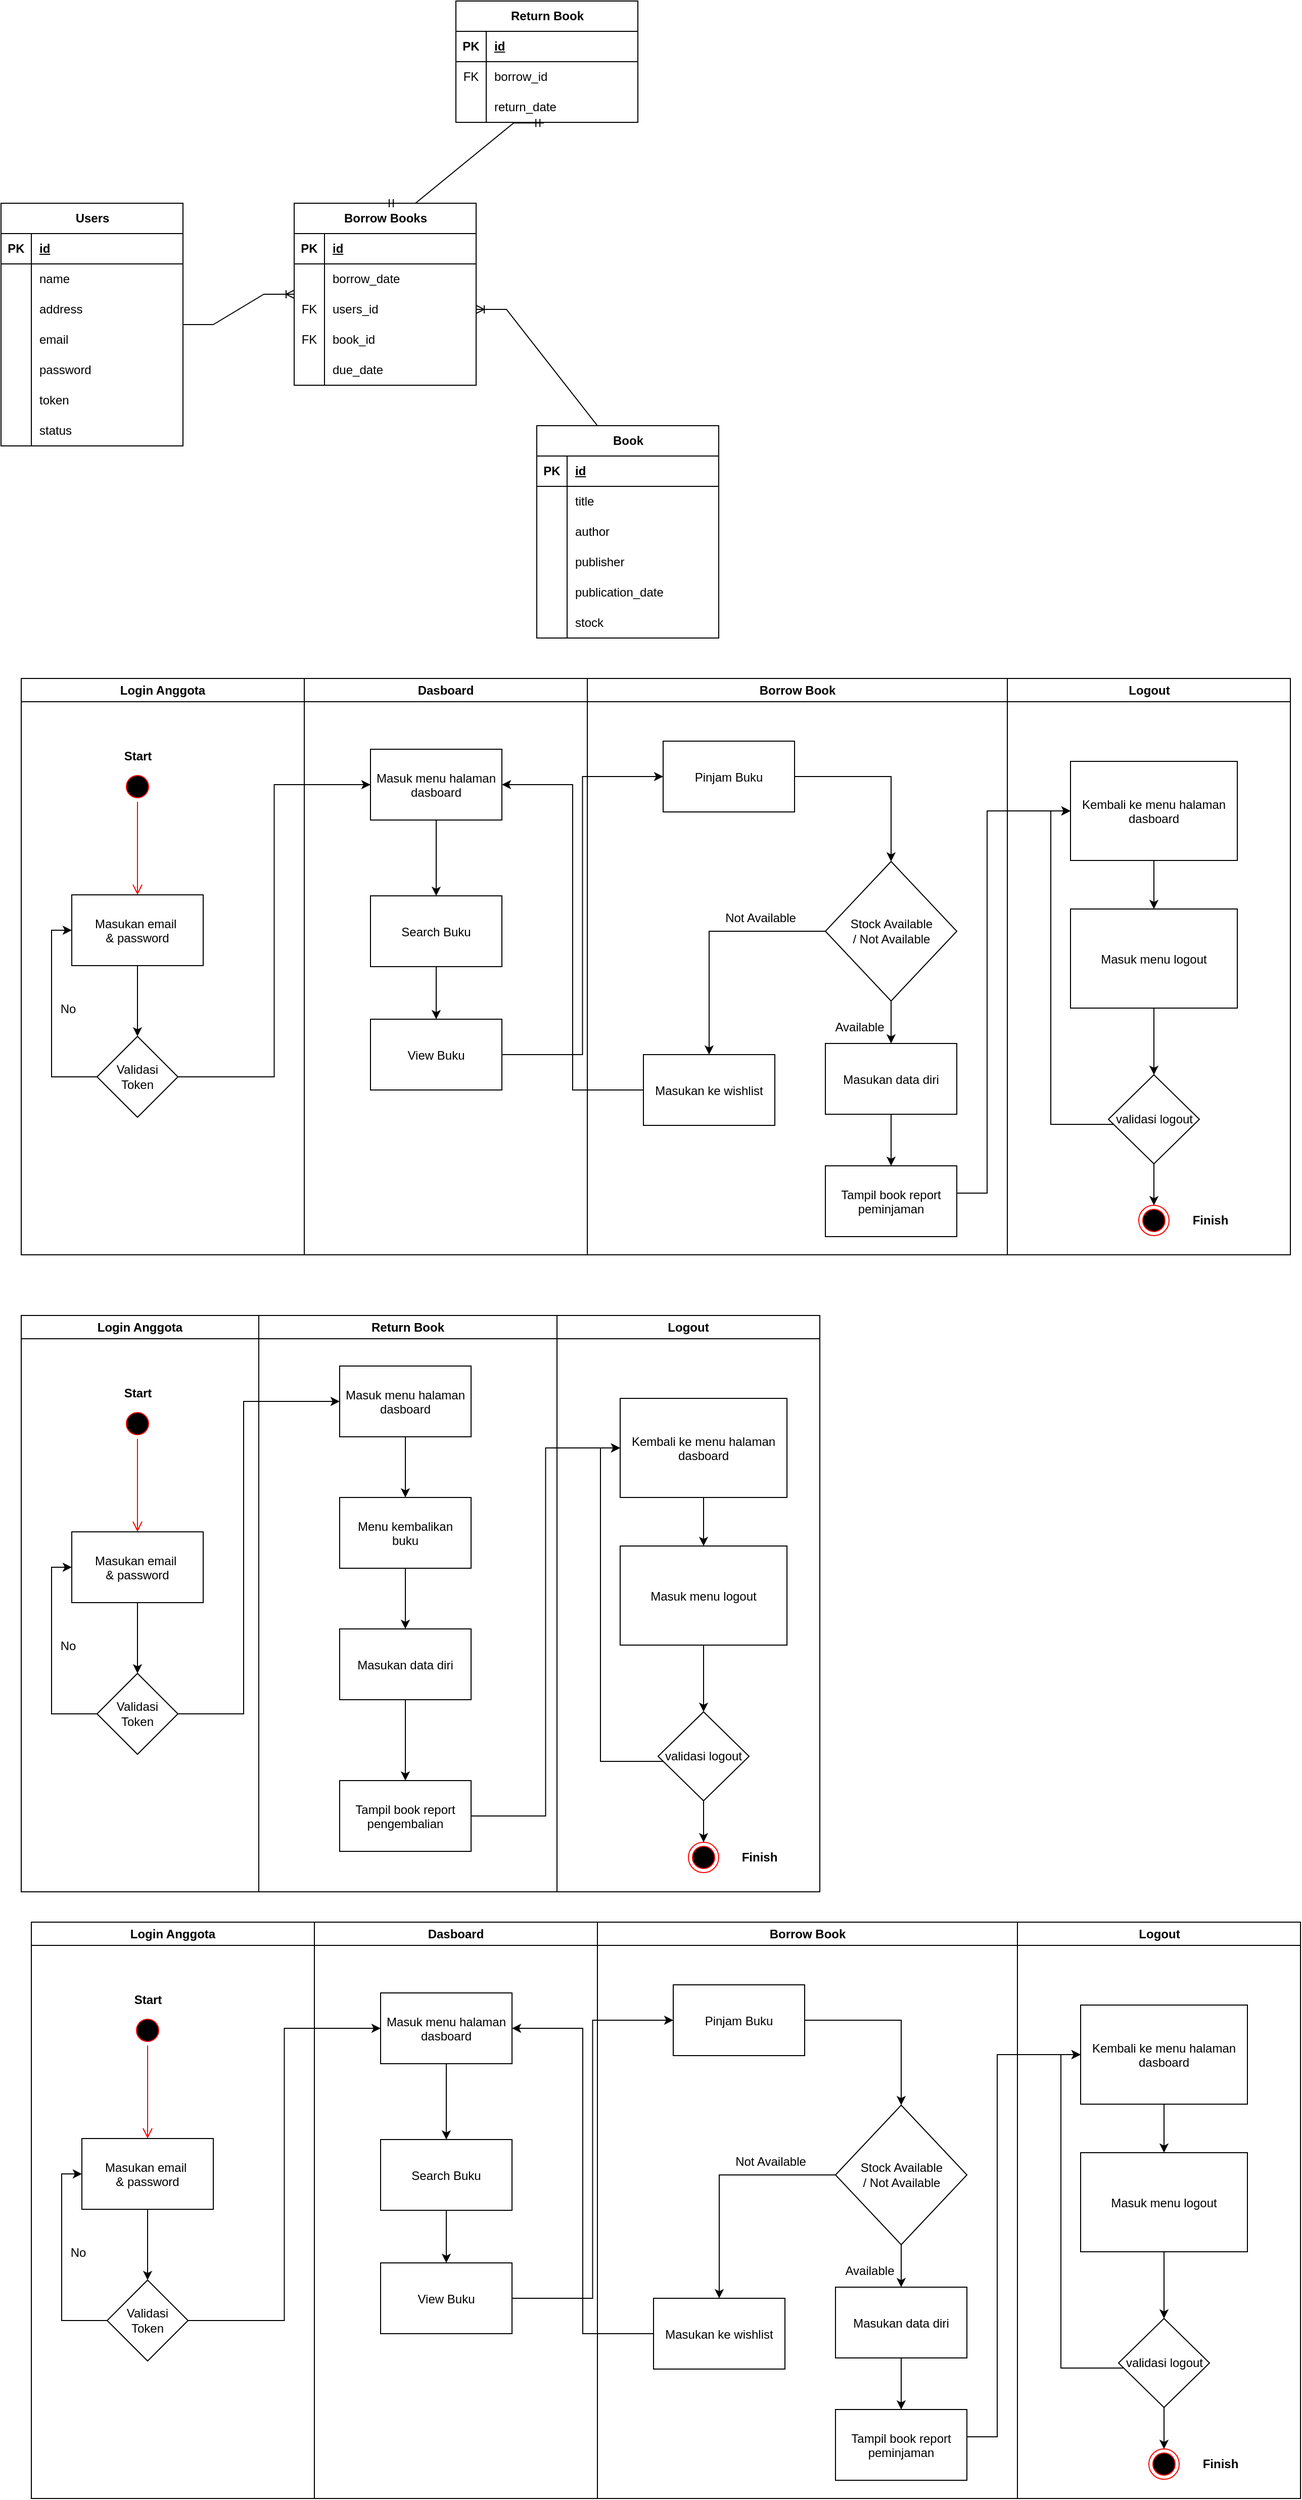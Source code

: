 <mxfile version="22.1.5" type="github">
  <diagram name="Entity" id="13WCGMMGAoBStpWHaFRB">
    <mxGraphModel dx="1615" dy="3232" grid="1" gridSize="10" guides="1" tooltips="1" connect="1" arrows="1" fold="1" page="1" pageScale="1" pageWidth="827" pageHeight="1169" math="0" shadow="0">
      <root>
        <mxCell id="0" />
        <mxCell id="1" parent="0" />
        <mxCell id="f9uIw9wc-rNyhUylqqAu-1" value="Book" style="shape=table;startSize=30;container=1;collapsible=1;childLayout=tableLayout;fixedRows=1;rowLines=0;fontStyle=1;align=center;resizeLast=1;html=1;" parent="1" vertex="1">
          <mxGeometry x="570" y="-780" width="180" height="210" as="geometry" />
        </mxCell>
        <mxCell id="f9uIw9wc-rNyhUylqqAu-2" value="" style="shape=tableRow;horizontal=0;startSize=0;swimlaneHead=0;swimlaneBody=0;fillColor=none;collapsible=0;dropTarget=0;points=[[0,0.5],[1,0.5]];portConstraint=eastwest;top=0;left=0;right=0;bottom=1;" parent="f9uIw9wc-rNyhUylqqAu-1" vertex="1">
          <mxGeometry y="30" width="180" height="30" as="geometry" />
        </mxCell>
        <mxCell id="f9uIw9wc-rNyhUylqqAu-3" value="PK" style="shape=partialRectangle;connectable=0;fillColor=none;top=0;left=0;bottom=0;right=0;fontStyle=1;overflow=hidden;whiteSpace=wrap;html=1;" parent="f9uIw9wc-rNyhUylqqAu-2" vertex="1">
          <mxGeometry width="30" height="30" as="geometry">
            <mxRectangle width="30" height="30" as="alternateBounds" />
          </mxGeometry>
        </mxCell>
        <mxCell id="f9uIw9wc-rNyhUylqqAu-4" value="id" style="shape=partialRectangle;connectable=0;fillColor=none;top=0;left=0;bottom=0;right=0;align=left;spacingLeft=6;fontStyle=5;overflow=hidden;whiteSpace=wrap;html=1;" parent="f9uIw9wc-rNyhUylqqAu-2" vertex="1">
          <mxGeometry x="30" width="150" height="30" as="geometry">
            <mxRectangle width="150" height="30" as="alternateBounds" />
          </mxGeometry>
        </mxCell>
        <mxCell id="f9uIw9wc-rNyhUylqqAu-5" value="" style="shape=tableRow;horizontal=0;startSize=0;swimlaneHead=0;swimlaneBody=0;fillColor=none;collapsible=0;dropTarget=0;points=[[0,0.5],[1,0.5]];portConstraint=eastwest;top=0;left=0;right=0;bottom=0;" parent="f9uIw9wc-rNyhUylqqAu-1" vertex="1">
          <mxGeometry y="60" width="180" height="30" as="geometry" />
        </mxCell>
        <mxCell id="f9uIw9wc-rNyhUylqqAu-6" value="" style="shape=partialRectangle;connectable=0;fillColor=none;top=0;left=0;bottom=0;right=0;editable=1;overflow=hidden;whiteSpace=wrap;html=1;" parent="f9uIw9wc-rNyhUylqqAu-5" vertex="1">
          <mxGeometry width="30" height="30" as="geometry">
            <mxRectangle width="30" height="30" as="alternateBounds" />
          </mxGeometry>
        </mxCell>
        <mxCell id="f9uIw9wc-rNyhUylqqAu-7" value="title" style="shape=partialRectangle;connectable=0;fillColor=none;top=0;left=0;bottom=0;right=0;align=left;spacingLeft=6;overflow=hidden;whiteSpace=wrap;html=1;" parent="f9uIw9wc-rNyhUylqqAu-5" vertex="1">
          <mxGeometry x="30" width="150" height="30" as="geometry">
            <mxRectangle width="150" height="30" as="alternateBounds" />
          </mxGeometry>
        </mxCell>
        <mxCell id="f9uIw9wc-rNyhUylqqAu-8" value="" style="shape=tableRow;horizontal=0;startSize=0;swimlaneHead=0;swimlaneBody=0;fillColor=none;collapsible=0;dropTarget=0;points=[[0,0.5],[1,0.5]];portConstraint=eastwest;top=0;left=0;right=0;bottom=0;" parent="f9uIw9wc-rNyhUylqqAu-1" vertex="1">
          <mxGeometry y="90" width="180" height="30" as="geometry" />
        </mxCell>
        <mxCell id="f9uIw9wc-rNyhUylqqAu-9" value="" style="shape=partialRectangle;connectable=0;fillColor=none;top=0;left=0;bottom=0;right=0;editable=1;overflow=hidden;whiteSpace=wrap;html=1;" parent="f9uIw9wc-rNyhUylqqAu-8" vertex="1">
          <mxGeometry width="30" height="30" as="geometry">
            <mxRectangle width="30" height="30" as="alternateBounds" />
          </mxGeometry>
        </mxCell>
        <mxCell id="f9uIw9wc-rNyhUylqqAu-10" value="author" style="shape=partialRectangle;connectable=0;fillColor=none;top=0;left=0;bottom=0;right=0;align=left;spacingLeft=6;overflow=hidden;whiteSpace=wrap;html=1;" parent="f9uIw9wc-rNyhUylqqAu-8" vertex="1">
          <mxGeometry x="30" width="150" height="30" as="geometry">
            <mxRectangle width="150" height="30" as="alternateBounds" />
          </mxGeometry>
        </mxCell>
        <mxCell id="f9uIw9wc-rNyhUylqqAu-11" value="" style="shape=tableRow;horizontal=0;startSize=0;swimlaneHead=0;swimlaneBody=0;fillColor=none;collapsible=0;dropTarget=0;points=[[0,0.5],[1,0.5]];portConstraint=eastwest;top=0;left=0;right=0;bottom=0;" parent="f9uIw9wc-rNyhUylqqAu-1" vertex="1">
          <mxGeometry y="120" width="180" height="30" as="geometry" />
        </mxCell>
        <mxCell id="f9uIw9wc-rNyhUylqqAu-12" value="" style="shape=partialRectangle;connectable=0;fillColor=none;top=0;left=0;bottom=0;right=0;editable=1;overflow=hidden;whiteSpace=wrap;html=1;" parent="f9uIw9wc-rNyhUylqqAu-11" vertex="1">
          <mxGeometry width="30" height="30" as="geometry">
            <mxRectangle width="30" height="30" as="alternateBounds" />
          </mxGeometry>
        </mxCell>
        <mxCell id="f9uIw9wc-rNyhUylqqAu-13" value="publisher" style="shape=partialRectangle;connectable=0;fillColor=none;top=0;left=0;bottom=0;right=0;align=left;spacingLeft=6;overflow=hidden;whiteSpace=wrap;html=1;" parent="f9uIw9wc-rNyhUylqqAu-11" vertex="1">
          <mxGeometry x="30" width="150" height="30" as="geometry">
            <mxRectangle width="150" height="30" as="alternateBounds" />
          </mxGeometry>
        </mxCell>
        <mxCell id="f9uIw9wc-rNyhUylqqAu-14" value="" style="shape=tableRow;horizontal=0;startSize=0;swimlaneHead=0;swimlaneBody=0;fillColor=none;collapsible=0;dropTarget=0;points=[[0,0.5],[1,0.5]];portConstraint=eastwest;top=0;left=0;right=0;bottom=0;" parent="f9uIw9wc-rNyhUylqqAu-1" vertex="1">
          <mxGeometry y="150" width="180" height="30" as="geometry" />
        </mxCell>
        <mxCell id="f9uIw9wc-rNyhUylqqAu-15" value="" style="shape=partialRectangle;connectable=0;fillColor=none;top=0;left=0;bottom=0;right=0;editable=1;overflow=hidden;whiteSpace=wrap;html=1;" parent="f9uIw9wc-rNyhUylqqAu-14" vertex="1">
          <mxGeometry width="30" height="30" as="geometry">
            <mxRectangle width="30" height="30" as="alternateBounds" />
          </mxGeometry>
        </mxCell>
        <mxCell id="f9uIw9wc-rNyhUylqqAu-16" value="publication_date" style="shape=partialRectangle;connectable=0;fillColor=none;top=0;left=0;bottom=0;right=0;align=left;spacingLeft=6;overflow=hidden;whiteSpace=wrap;html=1;" parent="f9uIw9wc-rNyhUylqqAu-14" vertex="1">
          <mxGeometry x="30" width="150" height="30" as="geometry">
            <mxRectangle width="150" height="30" as="alternateBounds" />
          </mxGeometry>
        </mxCell>
        <mxCell id="f9uIw9wc-rNyhUylqqAu-17" value="" style="shape=tableRow;horizontal=0;startSize=0;swimlaneHead=0;swimlaneBody=0;fillColor=none;collapsible=0;dropTarget=0;points=[[0,0.5],[1,0.5]];portConstraint=eastwest;top=0;left=0;right=0;bottom=0;" parent="f9uIw9wc-rNyhUylqqAu-1" vertex="1">
          <mxGeometry y="180" width="180" height="30" as="geometry" />
        </mxCell>
        <mxCell id="f9uIw9wc-rNyhUylqqAu-18" value="" style="shape=partialRectangle;connectable=0;fillColor=none;top=0;left=0;bottom=0;right=0;editable=1;overflow=hidden;whiteSpace=wrap;html=1;" parent="f9uIw9wc-rNyhUylqqAu-17" vertex="1">
          <mxGeometry width="30" height="30" as="geometry">
            <mxRectangle width="30" height="30" as="alternateBounds" />
          </mxGeometry>
        </mxCell>
        <mxCell id="f9uIw9wc-rNyhUylqqAu-19" value="stock" style="shape=partialRectangle;connectable=0;fillColor=none;top=0;left=0;bottom=0;right=0;align=left;spacingLeft=6;overflow=hidden;whiteSpace=wrap;html=1;" parent="f9uIw9wc-rNyhUylqqAu-17" vertex="1">
          <mxGeometry x="30" width="150" height="30" as="geometry">
            <mxRectangle width="150" height="30" as="alternateBounds" />
          </mxGeometry>
        </mxCell>
        <mxCell id="f9uIw9wc-rNyhUylqqAu-59" value="Users" style="shape=table;startSize=30;container=1;collapsible=1;childLayout=tableLayout;fixedRows=1;rowLines=0;fontStyle=1;align=center;resizeLast=1;html=1;" parent="1" vertex="1">
          <mxGeometry x="40" y="-1000" width="180" height="240" as="geometry" />
        </mxCell>
        <mxCell id="f9uIw9wc-rNyhUylqqAu-60" value="" style="shape=tableRow;horizontal=0;startSize=0;swimlaneHead=0;swimlaneBody=0;fillColor=none;collapsible=0;dropTarget=0;points=[[0,0.5],[1,0.5]];portConstraint=eastwest;top=0;left=0;right=0;bottom=1;" parent="f9uIw9wc-rNyhUylqqAu-59" vertex="1">
          <mxGeometry y="30" width="180" height="30" as="geometry" />
        </mxCell>
        <mxCell id="f9uIw9wc-rNyhUylqqAu-61" value="PK" style="shape=partialRectangle;connectable=0;fillColor=none;top=0;left=0;bottom=0;right=0;fontStyle=1;overflow=hidden;whiteSpace=wrap;html=1;" parent="f9uIw9wc-rNyhUylqqAu-60" vertex="1">
          <mxGeometry width="30" height="30" as="geometry">
            <mxRectangle width="30" height="30" as="alternateBounds" />
          </mxGeometry>
        </mxCell>
        <mxCell id="f9uIw9wc-rNyhUylqqAu-62" value="id" style="shape=partialRectangle;connectable=0;fillColor=none;top=0;left=0;bottom=0;right=0;align=left;spacingLeft=6;fontStyle=5;overflow=hidden;whiteSpace=wrap;html=1;" parent="f9uIw9wc-rNyhUylqqAu-60" vertex="1">
          <mxGeometry x="30" width="150" height="30" as="geometry">
            <mxRectangle width="150" height="30" as="alternateBounds" />
          </mxGeometry>
        </mxCell>
        <mxCell id="f9uIw9wc-rNyhUylqqAu-63" value="" style="shape=tableRow;horizontal=0;startSize=0;swimlaneHead=0;swimlaneBody=0;fillColor=none;collapsible=0;dropTarget=0;points=[[0,0.5],[1,0.5]];portConstraint=eastwest;top=0;left=0;right=0;bottom=0;" parent="f9uIw9wc-rNyhUylqqAu-59" vertex="1">
          <mxGeometry y="60" width="180" height="30" as="geometry" />
        </mxCell>
        <mxCell id="f9uIw9wc-rNyhUylqqAu-64" value="" style="shape=partialRectangle;connectable=0;fillColor=none;top=0;left=0;bottom=0;right=0;editable=1;overflow=hidden;whiteSpace=wrap;html=1;" parent="f9uIw9wc-rNyhUylqqAu-63" vertex="1">
          <mxGeometry width="30" height="30" as="geometry">
            <mxRectangle width="30" height="30" as="alternateBounds" />
          </mxGeometry>
        </mxCell>
        <mxCell id="f9uIw9wc-rNyhUylqqAu-65" value="name" style="shape=partialRectangle;connectable=0;fillColor=none;top=0;left=0;bottom=0;right=0;align=left;spacingLeft=6;overflow=hidden;whiteSpace=wrap;html=1;" parent="f9uIw9wc-rNyhUylqqAu-63" vertex="1">
          <mxGeometry x="30" width="150" height="30" as="geometry">
            <mxRectangle width="150" height="30" as="alternateBounds" />
          </mxGeometry>
        </mxCell>
        <mxCell id="f9uIw9wc-rNyhUylqqAu-66" value="" style="shape=tableRow;horizontal=0;startSize=0;swimlaneHead=0;swimlaneBody=0;fillColor=none;collapsible=0;dropTarget=0;points=[[0,0.5],[1,0.5]];portConstraint=eastwest;top=0;left=0;right=0;bottom=0;" parent="f9uIw9wc-rNyhUylqqAu-59" vertex="1">
          <mxGeometry y="90" width="180" height="30" as="geometry" />
        </mxCell>
        <mxCell id="f9uIw9wc-rNyhUylqqAu-67" value="" style="shape=partialRectangle;connectable=0;fillColor=none;top=0;left=0;bottom=0;right=0;editable=1;overflow=hidden;whiteSpace=wrap;html=1;" parent="f9uIw9wc-rNyhUylqqAu-66" vertex="1">
          <mxGeometry width="30" height="30" as="geometry">
            <mxRectangle width="30" height="30" as="alternateBounds" />
          </mxGeometry>
        </mxCell>
        <mxCell id="f9uIw9wc-rNyhUylqqAu-68" value="address" style="shape=partialRectangle;connectable=0;fillColor=none;top=0;left=0;bottom=0;right=0;align=left;spacingLeft=6;overflow=hidden;whiteSpace=wrap;html=1;" parent="f9uIw9wc-rNyhUylqqAu-66" vertex="1">
          <mxGeometry x="30" width="150" height="30" as="geometry">
            <mxRectangle width="150" height="30" as="alternateBounds" />
          </mxGeometry>
        </mxCell>
        <mxCell id="f9uIw9wc-rNyhUylqqAu-69" value="" style="shape=tableRow;horizontal=0;startSize=0;swimlaneHead=0;swimlaneBody=0;fillColor=none;collapsible=0;dropTarget=0;points=[[0,0.5],[1,0.5]];portConstraint=eastwest;top=0;left=0;right=0;bottom=0;" parent="f9uIw9wc-rNyhUylqqAu-59" vertex="1">
          <mxGeometry y="120" width="180" height="30" as="geometry" />
        </mxCell>
        <mxCell id="f9uIw9wc-rNyhUylqqAu-70" value="" style="shape=partialRectangle;connectable=0;fillColor=none;top=0;left=0;bottom=0;right=0;editable=1;overflow=hidden;whiteSpace=wrap;html=1;" parent="f9uIw9wc-rNyhUylqqAu-69" vertex="1">
          <mxGeometry width="30" height="30" as="geometry">
            <mxRectangle width="30" height="30" as="alternateBounds" />
          </mxGeometry>
        </mxCell>
        <mxCell id="f9uIw9wc-rNyhUylqqAu-71" value="email" style="shape=partialRectangle;connectable=0;fillColor=none;top=0;left=0;bottom=0;right=0;align=left;spacingLeft=6;overflow=hidden;whiteSpace=wrap;html=1;" parent="f9uIw9wc-rNyhUylqqAu-69" vertex="1">
          <mxGeometry x="30" width="150" height="30" as="geometry">
            <mxRectangle width="150" height="30" as="alternateBounds" />
          </mxGeometry>
        </mxCell>
        <mxCell id="f9uIw9wc-rNyhUylqqAu-72" value="" style="shape=tableRow;horizontal=0;startSize=0;swimlaneHead=0;swimlaneBody=0;fillColor=none;collapsible=0;dropTarget=0;points=[[0,0.5],[1,0.5]];portConstraint=eastwest;top=0;left=0;right=0;bottom=0;" parent="f9uIw9wc-rNyhUylqqAu-59" vertex="1">
          <mxGeometry y="150" width="180" height="30" as="geometry" />
        </mxCell>
        <mxCell id="f9uIw9wc-rNyhUylqqAu-73" value="" style="shape=partialRectangle;connectable=0;fillColor=none;top=0;left=0;bottom=0;right=0;editable=1;overflow=hidden;whiteSpace=wrap;html=1;" parent="f9uIw9wc-rNyhUylqqAu-72" vertex="1">
          <mxGeometry width="30" height="30" as="geometry">
            <mxRectangle width="30" height="30" as="alternateBounds" />
          </mxGeometry>
        </mxCell>
        <mxCell id="f9uIw9wc-rNyhUylqqAu-74" value="password" style="shape=partialRectangle;connectable=0;fillColor=none;top=0;left=0;bottom=0;right=0;align=left;spacingLeft=6;overflow=hidden;whiteSpace=wrap;html=1;" parent="f9uIw9wc-rNyhUylqqAu-72" vertex="1">
          <mxGeometry x="30" width="150" height="30" as="geometry">
            <mxRectangle width="150" height="30" as="alternateBounds" />
          </mxGeometry>
        </mxCell>
        <mxCell id="f9uIw9wc-rNyhUylqqAu-75" value="" style="shape=tableRow;horizontal=0;startSize=0;swimlaneHead=0;swimlaneBody=0;fillColor=none;collapsible=0;dropTarget=0;points=[[0,0.5],[1,0.5]];portConstraint=eastwest;top=0;left=0;right=0;bottom=0;" parent="f9uIw9wc-rNyhUylqqAu-59" vertex="1">
          <mxGeometry y="180" width="180" height="30" as="geometry" />
        </mxCell>
        <mxCell id="f9uIw9wc-rNyhUylqqAu-76" value="" style="shape=partialRectangle;connectable=0;fillColor=none;top=0;left=0;bottom=0;right=0;editable=1;overflow=hidden;whiteSpace=wrap;html=1;" parent="f9uIw9wc-rNyhUylqqAu-75" vertex="1">
          <mxGeometry width="30" height="30" as="geometry">
            <mxRectangle width="30" height="30" as="alternateBounds" />
          </mxGeometry>
        </mxCell>
        <mxCell id="f9uIw9wc-rNyhUylqqAu-77" value="token" style="shape=partialRectangle;connectable=0;fillColor=none;top=0;left=0;bottom=0;right=0;align=left;spacingLeft=6;overflow=hidden;whiteSpace=wrap;html=1;" parent="f9uIw9wc-rNyhUylqqAu-75" vertex="1">
          <mxGeometry x="30" width="150" height="30" as="geometry">
            <mxRectangle width="150" height="30" as="alternateBounds" />
          </mxGeometry>
        </mxCell>
        <mxCell id="skhSZnjLNrDtPyHKeu3_-23" value="" style="shape=tableRow;horizontal=0;startSize=0;swimlaneHead=0;swimlaneBody=0;fillColor=none;collapsible=0;dropTarget=0;points=[[0,0.5],[1,0.5]];portConstraint=eastwest;top=0;left=0;right=0;bottom=0;" parent="f9uIw9wc-rNyhUylqqAu-59" vertex="1">
          <mxGeometry y="210" width="180" height="30" as="geometry" />
        </mxCell>
        <mxCell id="skhSZnjLNrDtPyHKeu3_-24" value="" style="shape=partialRectangle;connectable=0;fillColor=none;top=0;left=0;bottom=0;right=0;editable=1;overflow=hidden;whiteSpace=wrap;html=1;" parent="skhSZnjLNrDtPyHKeu3_-23" vertex="1">
          <mxGeometry width="30" height="30" as="geometry">
            <mxRectangle width="30" height="30" as="alternateBounds" />
          </mxGeometry>
        </mxCell>
        <mxCell id="skhSZnjLNrDtPyHKeu3_-25" value="status" style="shape=partialRectangle;connectable=0;fillColor=none;top=0;left=0;bottom=0;right=0;align=left;spacingLeft=6;overflow=hidden;whiteSpace=wrap;html=1;" parent="skhSZnjLNrDtPyHKeu3_-23" vertex="1">
          <mxGeometry x="30" width="150" height="30" as="geometry">
            <mxRectangle width="150" height="30" as="alternateBounds" />
          </mxGeometry>
        </mxCell>
        <mxCell id="f9uIw9wc-rNyhUylqqAu-91" value="Borrow Books" style="shape=table;startSize=30;container=1;collapsible=1;childLayout=tableLayout;fixedRows=1;rowLines=0;fontStyle=1;align=center;resizeLast=1;html=1;" parent="1" vertex="1">
          <mxGeometry x="330" y="-1000" width="180" height="180" as="geometry" />
        </mxCell>
        <mxCell id="f9uIw9wc-rNyhUylqqAu-92" value="" style="shape=tableRow;horizontal=0;startSize=0;swimlaneHead=0;swimlaneBody=0;fillColor=none;collapsible=0;dropTarget=0;points=[[0,0.5],[1,0.5]];portConstraint=eastwest;top=0;left=0;right=0;bottom=1;" parent="f9uIw9wc-rNyhUylqqAu-91" vertex="1">
          <mxGeometry y="30" width="180" height="30" as="geometry" />
        </mxCell>
        <mxCell id="f9uIw9wc-rNyhUylqqAu-93" value="PK" style="shape=partialRectangle;connectable=0;fillColor=none;top=0;left=0;bottom=0;right=0;fontStyle=1;overflow=hidden;whiteSpace=wrap;html=1;" parent="f9uIw9wc-rNyhUylqqAu-92" vertex="1">
          <mxGeometry width="30" height="30" as="geometry">
            <mxRectangle width="30" height="30" as="alternateBounds" />
          </mxGeometry>
        </mxCell>
        <mxCell id="f9uIw9wc-rNyhUylqqAu-94" value="id" style="shape=partialRectangle;connectable=0;fillColor=none;top=0;left=0;bottom=0;right=0;align=left;spacingLeft=6;fontStyle=5;overflow=hidden;whiteSpace=wrap;html=1;" parent="f9uIw9wc-rNyhUylqqAu-92" vertex="1">
          <mxGeometry x="30" width="150" height="30" as="geometry">
            <mxRectangle width="150" height="30" as="alternateBounds" />
          </mxGeometry>
        </mxCell>
        <mxCell id="f9uIw9wc-rNyhUylqqAu-95" value="" style="shape=tableRow;horizontal=0;startSize=0;swimlaneHead=0;swimlaneBody=0;fillColor=none;collapsible=0;dropTarget=0;points=[[0,0.5],[1,0.5]];portConstraint=eastwest;top=0;left=0;right=0;bottom=0;" parent="f9uIw9wc-rNyhUylqqAu-91" vertex="1">
          <mxGeometry y="60" width="180" height="30" as="geometry" />
        </mxCell>
        <mxCell id="f9uIw9wc-rNyhUylqqAu-96" value="" style="shape=partialRectangle;connectable=0;fillColor=none;top=0;left=0;bottom=0;right=0;editable=1;overflow=hidden;whiteSpace=wrap;html=1;" parent="f9uIw9wc-rNyhUylqqAu-95" vertex="1">
          <mxGeometry width="30" height="30" as="geometry">
            <mxRectangle width="30" height="30" as="alternateBounds" />
          </mxGeometry>
        </mxCell>
        <mxCell id="f9uIw9wc-rNyhUylqqAu-97" value="borrow_date" style="shape=partialRectangle;connectable=0;fillColor=none;top=0;left=0;bottom=0;right=0;align=left;spacingLeft=6;overflow=hidden;whiteSpace=wrap;html=1;" parent="f9uIw9wc-rNyhUylqqAu-95" vertex="1">
          <mxGeometry x="30" width="150" height="30" as="geometry">
            <mxRectangle width="150" height="30" as="alternateBounds" />
          </mxGeometry>
        </mxCell>
        <mxCell id="f9uIw9wc-rNyhUylqqAu-101" value="" style="shape=tableRow;horizontal=0;startSize=0;swimlaneHead=0;swimlaneBody=0;fillColor=none;collapsible=0;dropTarget=0;points=[[0,0.5],[1,0.5]];portConstraint=eastwest;top=0;left=0;right=0;bottom=0;" parent="f9uIw9wc-rNyhUylqqAu-91" vertex="1">
          <mxGeometry y="90" width="180" height="30" as="geometry" />
        </mxCell>
        <mxCell id="f9uIw9wc-rNyhUylqqAu-102" value="FK" style="shape=partialRectangle;connectable=0;fillColor=none;top=0;left=0;bottom=0;right=0;editable=1;overflow=hidden;whiteSpace=wrap;html=1;" parent="f9uIw9wc-rNyhUylqqAu-101" vertex="1">
          <mxGeometry width="30" height="30" as="geometry">
            <mxRectangle width="30" height="30" as="alternateBounds" />
          </mxGeometry>
        </mxCell>
        <mxCell id="f9uIw9wc-rNyhUylqqAu-103" value="users_id" style="shape=partialRectangle;connectable=0;fillColor=none;top=0;left=0;bottom=0;right=0;align=left;spacingLeft=6;overflow=hidden;whiteSpace=wrap;html=1;" parent="f9uIw9wc-rNyhUylqqAu-101" vertex="1">
          <mxGeometry x="30" width="150" height="30" as="geometry">
            <mxRectangle width="150" height="30" as="alternateBounds" />
          </mxGeometry>
        </mxCell>
        <mxCell id="4XEFQd1BnH6duvxT0j51-1" value="" style="shape=tableRow;horizontal=0;startSize=0;swimlaneHead=0;swimlaneBody=0;fillColor=none;collapsible=0;dropTarget=0;points=[[0,0.5],[1,0.5]];portConstraint=eastwest;top=0;left=0;right=0;bottom=0;" parent="f9uIw9wc-rNyhUylqqAu-91" vertex="1">
          <mxGeometry y="120" width="180" height="30" as="geometry" />
        </mxCell>
        <mxCell id="4XEFQd1BnH6duvxT0j51-2" value="FK" style="shape=partialRectangle;connectable=0;fillColor=none;top=0;left=0;bottom=0;right=0;editable=1;overflow=hidden;whiteSpace=wrap;html=1;" parent="4XEFQd1BnH6duvxT0j51-1" vertex="1">
          <mxGeometry width="30" height="30" as="geometry">
            <mxRectangle width="30" height="30" as="alternateBounds" />
          </mxGeometry>
        </mxCell>
        <mxCell id="4XEFQd1BnH6duvxT0j51-3" value="book_id" style="shape=partialRectangle;connectable=0;fillColor=none;top=0;left=0;bottom=0;right=0;align=left;spacingLeft=6;overflow=hidden;whiteSpace=wrap;html=1;" parent="4XEFQd1BnH6duvxT0j51-1" vertex="1">
          <mxGeometry x="30" width="150" height="30" as="geometry">
            <mxRectangle width="150" height="30" as="alternateBounds" />
          </mxGeometry>
        </mxCell>
        <mxCell id="skhSZnjLNrDtPyHKeu3_-29" value="" style="shape=tableRow;horizontal=0;startSize=0;swimlaneHead=0;swimlaneBody=0;fillColor=none;collapsible=0;dropTarget=0;points=[[0,0.5],[1,0.5]];portConstraint=eastwest;top=0;left=0;right=0;bottom=0;" parent="f9uIw9wc-rNyhUylqqAu-91" vertex="1">
          <mxGeometry y="150" width="180" height="30" as="geometry" />
        </mxCell>
        <mxCell id="skhSZnjLNrDtPyHKeu3_-30" value="" style="shape=partialRectangle;connectable=0;fillColor=none;top=0;left=0;bottom=0;right=0;editable=1;overflow=hidden;whiteSpace=wrap;html=1;" parent="skhSZnjLNrDtPyHKeu3_-29" vertex="1">
          <mxGeometry width="30" height="30" as="geometry">
            <mxRectangle width="30" height="30" as="alternateBounds" />
          </mxGeometry>
        </mxCell>
        <mxCell id="skhSZnjLNrDtPyHKeu3_-31" value="due_date" style="shape=partialRectangle;connectable=0;fillColor=none;top=0;left=0;bottom=0;right=0;align=left;spacingLeft=6;overflow=hidden;whiteSpace=wrap;html=1;" parent="skhSZnjLNrDtPyHKeu3_-29" vertex="1">
          <mxGeometry x="30" width="150" height="30" as="geometry">
            <mxRectangle width="150" height="30" as="alternateBounds" />
          </mxGeometry>
        </mxCell>
        <mxCell id="4XEFQd1BnH6duvxT0j51-20" value="" style="edgeStyle=entityRelationEdgeStyle;fontSize=12;html=1;endArrow=ERoneToMany;rounded=0;" parent="1" source="f9uIw9wc-rNyhUylqqAu-59" target="f9uIw9wc-rNyhUylqqAu-91" edge="1">
          <mxGeometry width="100" height="100" relative="1" as="geometry">
            <mxPoint x="309" y="-770" as="sourcePoint" />
            <mxPoint x="409" y="-870" as="targetPoint" />
          </mxGeometry>
        </mxCell>
        <mxCell id="4XEFQd1BnH6duvxT0j51-42" value="" style="edgeStyle=entityRelationEdgeStyle;fontSize=12;html=1;endArrow=ERoneToMany;rounded=0;exitX=0.5;exitY=0;exitDx=0;exitDy=0;entryX=1;entryY=0.5;entryDx=0;entryDy=0;" parent="1" source="f9uIw9wc-rNyhUylqqAu-1" target="f9uIw9wc-rNyhUylqqAu-101" edge="1">
          <mxGeometry width="100" height="100" relative="1" as="geometry">
            <mxPoint x="491.62" y="-447.4" as="sourcePoint" />
            <mxPoint x="560" y="-860" as="targetPoint" />
          </mxGeometry>
        </mxCell>
        <mxCell id="4XEFQd1BnH6duvxT0j51-47" value="" style="edgeStyle=entityRelationEdgeStyle;fontSize=12;html=1;endArrow=ERmandOne;startArrow=ERmandOne;rounded=0;entryX=0.5;entryY=0;entryDx=0;entryDy=0;exitX=0.484;exitY=1.02;exitDx=0;exitDy=0;exitPerimeter=0;" parent="1" source="skhSZnjLNrDtPyHKeu3_-1" target="f9uIw9wc-rNyhUylqqAu-91" edge="1">
          <mxGeometry width="100" height="100" relative="1" as="geometry">
            <mxPoint x="359" y="-570" as="sourcePoint" />
            <mxPoint x="730" y="-830" as="targetPoint" />
            <Array as="points">
              <mxPoint x="389" y="-600" />
              <mxPoint x="489" y="-570" />
              <mxPoint x="409" y="-720" />
              <mxPoint x="459" y="-650" />
            </Array>
          </mxGeometry>
        </mxCell>
        <mxCell id="4XEFQd1BnH6duvxT0j51-4" value="Return Book" style="shape=table;startSize=30;container=1;collapsible=1;childLayout=tableLayout;fixedRows=1;rowLines=0;fontStyle=1;align=center;resizeLast=1;html=1;" parent="1" vertex="1">
          <mxGeometry x="490" y="-1200" width="180" height="120" as="geometry" />
        </mxCell>
        <mxCell id="4XEFQd1BnH6duvxT0j51-5" value="" style="shape=tableRow;horizontal=0;startSize=0;swimlaneHead=0;swimlaneBody=0;fillColor=none;collapsible=0;dropTarget=0;points=[[0,0.5],[1,0.5]];portConstraint=eastwest;top=0;left=0;right=0;bottom=1;" parent="4XEFQd1BnH6duvxT0j51-4" vertex="1">
          <mxGeometry y="30" width="180" height="30" as="geometry" />
        </mxCell>
        <mxCell id="4XEFQd1BnH6duvxT0j51-6" value="PK" style="shape=partialRectangle;connectable=0;fillColor=none;top=0;left=0;bottom=0;right=0;fontStyle=1;overflow=hidden;whiteSpace=wrap;html=1;" parent="4XEFQd1BnH6duvxT0j51-5" vertex="1">
          <mxGeometry width="30" height="30" as="geometry">
            <mxRectangle width="30" height="30" as="alternateBounds" />
          </mxGeometry>
        </mxCell>
        <mxCell id="4XEFQd1BnH6duvxT0j51-7" value="id" style="shape=partialRectangle;connectable=0;fillColor=none;top=0;left=0;bottom=0;right=0;align=left;spacingLeft=6;fontStyle=5;overflow=hidden;whiteSpace=wrap;html=1;" parent="4XEFQd1BnH6duvxT0j51-5" vertex="1">
          <mxGeometry x="30" width="150" height="30" as="geometry">
            <mxRectangle width="150" height="30" as="alternateBounds" />
          </mxGeometry>
        </mxCell>
        <mxCell id="4XEFQd1BnH6duvxT0j51-17" value="" style="shape=tableRow;horizontal=0;startSize=0;swimlaneHead=0;swimlaneBody=0;fillColor=none;collapsible=0;dropTarget=0;points=[[0,0.5],[1,0.5]];portConstraint=eastwest;top=0;left=0;right=0;bottom=0;" parent="4XEFQd1BnH6duvxT0j51-4" vertex="1">
          <mxGeometry y="60" width="180" height="30" as="geometry" />
        </mxCell>
        <mxCell id="4XEFQd1BnH6duvxT0j51-18" value="FK" style="shape=partialRectangle;connectable=0;fillColor=none;top=0;left=0;bottom=0;right=0;editable=1;overflow=hidden;whiteSpace=wrap;html=1;" parent="4XEFQd1BnH6duvxT0j51-17" vertex="1">
          <mxGeometry width="30" height="30" as="geometry">
            <mxRectangle width="30" height="30" as="alternateBounds" />
          </mxGeometry>
        </mxCell>
        <mxCell id="4XEFQd1BnH6duvxT0j51-19" value="borrow_id" style="shape=partialRectangle;connectable=0;fillColor=none;top=0;left=0;bottom=0;right=0;align=left;spacingLeft=6;overflow=hidden;whiteSpace=wrap;html=1;" parent="4XEFQd1BnH6duvxT0j51-17" vertex="1">
          <mxGeometry x="30" width="150" height="30" as="geometry">
            <mxRectangle width="150" height="30" as="alternateBounds" />
          </mxGeometry>
        </mxCell>
        <mxCell id="skhSZnjLNrDtPyHKeu3_-1" value="" style="shape=tableRow;horizontal=0;startSize=0;swimlaneHead=0;swimlaneBody=0;fillColor=none;collapsible=0;dropTarget=0;points=[[0,0.5],[1,0.5]];portConstraint=eastwest;top=0;left=0;right=0;bottom=0;" parent="4XEFQd1BnH6duvxT0j51-4" vertex="1">
          <mxGeometry y="90" width="180" height="30" as="geometry" />
        </mxCell>
        <mxCell id="skhSZnjLNrDtPyHKeu3_-2" value="" style="shape=partialRectangle;connectable=0;fillColor=none;top=0;left=0;bottom=0;right=0;editable=1;overflow=hidden;whiteSpace=wrap;html=1;" parent="skhSZnjLNrDtPyHKeu3_-1" vertex="1">
          <mxGeometry width="30" height="30" as="geometry">
            <mxRectangle width="30" height="30" as="alternateBounds" />
          </mxGeometry>
        </mxCell>
        <mxCell id="skhSZnjLNrDtPyHKeu3_-3" value="return_date" style="shape=partialRectangle;connectable=0;fillColor=none;top=0;left=0;bottom=0;right=0;align=left;spacingLeft=6;overflow=hidden;whiteSpace=wrap;html=1;" parent="skhSZnjLNrDtPyHKeu3_-1" vertex="1">
          <mxGeometry x="30" width="150" height="30" as="geometry">
            <mxRectangle width="150" height="30" as="alternateBounds" />
          </mxGeometry>
        </mxCell>
        <mxCell id="zTXWWVoEM5tG1RbJDpTL-1" value="Login Anggota" style="swimlane;whiteSpace=wrap" vertex="1" parent="1">
          <mxGeometry x="60" y="-530" width="280" height="570" as="geometry" />
        </mxCell>
        <mxCell id="zTXWWVoEM5tG1RbJDpTL-2" value="" style="ellipse;shape=startState;fillColor=#000000;strokeColor=#ff0000;" vertex="1" parent="zTXWWVoEM5tG1RbJDpTL-1">
          <mxGeometry x="100" y="92" width="30" height="30" as="geometry" />
        </mxCell>
        <mxCell id="zTXWWVoEM5tG1RbJDpTL-3" value="" style="edgeStyle=elbowEdgeStyle;elbow=horizontal;verticalAlign=bottom;endArrow=open;endSize=8;strokeColor=#FF0000;endFill=1;rounded=0" edge="1" parent="zTXWWVoEM5tG1RbJDpTL-1" source="zTXWWVoEM5tG1RbJDpTL-2" target="zTXWWVoEM5tG1RbJDpTL-5">
          <mxGeometry x="100" y="40" as="geometry">
            <mxPoint x="115" y="110" as="targetPoint" />
          </mxGeometry>
        </mxCell>
        <mxCell id="zTXWWVoEM5tG1RbJDpTL-4" style="edgeStyle=orthogonalEdgeStyle;rounded=0;orthogonalLoop=1;jettySize=auto;html=1;entryX=0.5;entryY=0;entryDx=0;entryDy=0;" edge="1" parent="zTXWWVoEM5tG1RbJDpTL-1" source="zTXWWVoEM5tG1RbJDpTL-5" target="zTXWWVoEM5tG1RbJDpTL-7">
          <mxGeometry relative="1" as="geometry" />
        </mxCell>
        <mxCell id="zTXWWVoEM5tG1RbJDpTL-5" value="Masukan email &#xa;&amp; password" style="" vertex="1" parent="zTXWWVoEM5tG1RbJDpTL-1">
          <mxGeometry x="50" y="214" width="130" height="70" as="geometry" />
        </mxCell>
        <mxCell id="zTXWWVoEM5tG1RbJDpTL-6" style="edgeStyle=orthogonalEdgeStyle;rounded=0;orthogonalLoop=1;jettySize=auto;html=1;entryX=0;entryY=0.5;entryDx=0;entryDy=0;" edge="1" parent="zTXWWVoEM5tG1RbJDpTL-1" source="zTXWWVoEM5tG1RbJDpTL-7" target="zTXWWVoEM5tG1RbJDpTL-5">
          <mxGeometry relative="1" as="geometry">
            <Array as="points">
              <mxPoint x="30" y="394" />
              <mxPoint x="30" y="249" />
            </Array>
          </mxGeometry>
        </mxCell>
        <mxCell id="zTXWWVoEM5tG1RbJDpTL-7" value="Validasi&lt;br&gt;Token" style="rhombus;whiteSpace=wrap;html=1;" vertex="1" parent="zTXWWVoEM5tG1RbJDpTL-1">
          <mxGeometry x="75" y="354" width="80" height="80" as="geometry" />
        </mxCell>
        <mxCell id="zTXWWVoEM5tG1RbJDpTL-8" value="No" style="text;html=1;align=center;verticalAlign=middle;resizable=0;points=[];autosize=1;strokeColor=none;fillColor=none;" vertex="1" parent="zTXWWVoEM5tG1RbJDpTL-1">
          <mxGeometry x="25.5" y="312" width="40" height="30" as="geometry" />
        </mxCell>
        <mxCell id="zTXWWVoEM5tG1RbJDpTL-9" value="Start" style="text;html=1;align=center;verticalAlign=middle;resizable=0;points=[];autosize=1;strokeColor=none;fillColor=none;fontStyle=1" vertex="1" parent="zTXWWVoEM5tG1RbJDpTL-1">
          <mxGeometry x="90" y="62" width="50" height="30" as="geometry" />
        </mxCell>
        <mxCell id="zTXWWVoEM5tG1RbJDpTL-10" value="Dasboard" style="swimlane;whiteSpace=wrap" vertex="1" parent="1">
          <mxGeometry x="340" y="-530" width="280" height="570" as="geometry" />
        </mxCell>
        <mxCell id="zTXWWVoEM5tG1RbJDpTL-11" style="edgeStyle=orthogonalEdgeStyle;rounded=0;orthogonalLoop=1;jettySize=auto;html=1;entryX=0.5;entryY=0;entryDx=0;entryDy=0;" edge="1" parent="zTXWWVoEM5tG1RbJDpTL-10" source="zTXWWVoEM5tG1RbJDpTL-12" target="zTXWWVoEM5tG1RbJDpTL-14">
          <mxGeometry relative="1" as="geometry" />
        </mxCell>
        <mxCell id="zTXWWVoEM5tG1RbJDpTL-12" value="Masuk menu halaman&#xa;dasboard" style="" vertex="1" parent="zTXWWVoEM5tG1RbJDpTL-10">
          <mxGeometry x="65.5" y="70" width="130" height="70" as="geometry" />
        </mxCell>
        <mxCell id="zTXWWVoEM5tG1RbJDpTL-13" style="edgeStyle=orthogonalEdgeStyle;rounded=0;orthogonalLoop=1;jettySize=auto;html=1;entryX=0.5;entryY=0;entryDx=0;entryDy=0;" edge="1" parent="zTXWWVoEM5tG1RbJDpTL-10" source="zTXWWVoEM5tG1RbJDpTL-14" target="zTXWWVoEM5tG1RbJDpTL-15">
          <mxGeometry relative="1" as="geometry" />
        </mxCell>
        <mxCell id="zTXWWVoEM5tG1RbJDpTL-14" value="Search Buku" style="" vertex="1" parent="zTXWWVoEM5tG1RbJDpTL-10">
          <mxGeometry x="65.5" y="215" width="130" height="70" as="geometry" />
        </mxCell>
        <mxCell id="zTXWWVoEM5tG1RbJDpTL-15" value="View Buku" style="" vertex="1" parent="zTXWWVoEM5tG1RbJDpTL-10">
          <mxGeometry x="65.5" y="337" width="130" height="70" as="geometry" />
        </mxCell>
        <mxCell id="zTXWWVoEM5tG1RbJDpTL-16" value="Borrow Book" style="swimlane;whiteSpace=wrap" vertex="1" parent="1">
          <mxGeometry x="620" y="-530" width="415.5" height="570" as="geometry" />
        </mxCell>
        <mxCell id="zTXWWVoEM5tG1RbJDpTL-17" style="edgeStyle=orthogonalEdgeStyle;rounded=0;orthogonalLoop=1;jettySize=auto;html=1;entryX=0.5;entryY=0;entryDx=0;entryDy=0;" edge="1" parent="zTXWWVoEM5tG1RbJDpTL-16" source="zTXWWVoEM5tG1RbJDpTL-18" target="zTXWWVoEM5tG1RbJDpTL-24">
          <mxGeometry relative="1" as="geometry" />
        </mxCell>
        <mxCell id="zTXWWVoEM5tG1RbJDpTL-18" value="Pinjam Buku" style="" vertex="1" parent="zTXWWVoEM5tG1RbJDpTL-16">
          <mxGeometry x="75" y="62" width="130" height="70" as="geometry" />
        </mxCell>
        <mxCell id="zTXWWVoEM5tG1RbJDpTL-19" style="edgeStyle=orthogonalEdgeStyle;rounded=0;orthogonalLoop=1;jettySize=auto;html=1;entryX=0.5;entryY=0;entryDx=0;entryDy=0;" edge="1" parent="zTXWWVoEM5tG1RbJDpTL-16" source="zTXWWVoEM5tG1RbJDpTL-20" target="zTXWWVoEM5tG1RbJDpTL-21">
          <mxGeometry relative="1" as="geometry" />
        </mxCell>
        <mxCell id="zTXWWVoEM5tG1RbJDpTL-20" value="Masukan data diri" style="" vertex="1" parent="zTXWWVoEM5tG1RbJDpTL-16">
          <mxGeometry x="235.5" y="361" width="130" height="70" as="geometry" />
        </mxCell>
        <mxCell id="zTXWWVoEM5tG1RbJDpTL-21" value="Tampil book report&#xa;peminjaman" style="" vertex="1" parent="zTXWWVoEM5tG1RbJDpTL-16">
          <mxGeometry x="235.5" y="482" width="130" height="70" as="geometry" />
        </mxCell>
        <mxCell id="zTXWWVoEM5tG1RbJDpTL-22" style="edgeStyle=orthogonalEdgeStyle;rounded=0;orthogonalLoop=1;jettySize=auto;html=1;" edge="1" parent="zTXWWVoEM5tG1RbJDpTL-16" source="zTXWWVoEM5tG1RbJDpTL-24" target="zTXWWVoEM5tG1RbJDpTL-20">
          <mxGeometry relative="1" as="geometry" />
        </mxCell>
        <mxCell id="zTXWWVoEM5tG1RbJDpTL-23" style="edgeStyle=orthogonalEdgeStyle;rounded=0;orthogonalLoop=1;jettySize=auto;html=1;entryX=0.5;entryY=0;entryDx=0;entryDy=0;" edge="1" parent="zTXWWVoEM5tG1RbJDpTL-16" source="zTXWWVoEM5tG1RbJDpTL-24" target="zTXWWVoEM5tG1RbJDpTL-27">
          <mxGeometry relative="1" as="geometry" />
        </mxCell>
        <mxCell id="zTXWWVoEM5tG1RbJDpTL-24" value="Stock Available&lt;br&gt;/ Not Available" style="rhombus;whiteSpace=wrap;html=1;" vertex="1" parent="zTXWWVoEM5tG1RbJDpTL-16">
          <mxGeometry x="235.5" y="181" width="130" height="138" as="geometry" />
        </mxCell>
        <mxCell id="zTXWWVoEM5tG1RbJDpTL-25" value="Not Available" style="text;html=1;align=center;verticalAlign=middle;resizable=0;points=[];autosize=1;strokeColor=none;fillColor=none;" vertex="1" parent="zTXWWVoEM5tG1RbJDpTL-16">
          <mxGeometry x="125.5" y="222" width="90" height="30" as="geometry" />
        </mxCell>
        <mxCell id="zTXWWVoEM5tG1RbJDpTL-26" value="Available" style="text;html=1;align=center;verticalAlign=middle;resizable=0;points=[];autosize=1;strokeColor=none;fillColor=none;" vertex="1" parent="zTXWWVoEM5tG1RbJDpTL-16">
          <mxGeometry x="233.5" y="330" width="70" height="30" as="geometry" />
        </mxCell>
        <mxCell id="zTXWWVoEM5tG1RbJDpTL-27" value="Masukan ke wishlist" style="" vertex="1" parent="zTXWWVoEM5tG1RbJDpTL-16">
          <mxGeometry x="55.5" y="372" width="130" height="70" as="geometry" />
        </mxCell>
        <mxCell id="zTXWWVoEM5tG1RbJDpTL-28" value="Logout" style="swimlane;whiteSpace=wrap" vertex="1" parent="1">
          <mxGeometry x="1035.5" y="-530" width="280" height="570" as="geometry" />
        </mxCell>
        <mxCell id="zTXWWVoEM5tG1RbJDpTL-29" value="" style="ellipse;shape=endState;fillColor=#000000;strokeColor=#ff0000" vertex="1" parent="zTXWWVoEM5tG1RbJDpTL-28">
          <mxGeometry x="130" y="521" width="30" height="30" as="geometry" />
        </mxCell>
        <mxCell id="zTXWWVoEM5tG1RbJDpTL-30" style="edgeStyle=orthogonalEdgeStyle;rounded=0;orthogonalLoop=1;jettySize=auto;html=1;" edge="1" parent="zTXWWVoEM5tG1RbJDpTL-28" source="zTXWWVoEM5tG1RbJDpTL-31" target="zTXWWVoEM5tG1RbJDpTL-33">
          <mxGeometry relative="1" as="geometry" />
        </mxCell>
        <mxCell id="zTXWWVoEM5tG1RbJDpTL-31" value="Kembali ke menu halaman&#xa;dasboard" style="" vertex="1" parent="zTXWWVoEM5tG1RbJDpTL-28">
          <mxGeometry x="62.5" y="82" width="165" height="98" as="geometry" />
        </mxCell>
        <mxCell id="zTXWWVoEM5tG1RbJDpTL-32" style="edgeStyle=orthogonalEdgeStyle;rounded=0;orthogonalLoop=1;jettySize=auto;html=1;entryX=0.5;entryY=0;entryDx=0;entryDy=0;" edge="1" parent="zTXWWVoEM5tG1RbJDpTL-28" source="zTXWWVoEM5tG1RbJDpTL-33" target="zTXWWVoEM5tG1RbJDpTL-36">
          <mxGeometry relative="1" as="geometry" />
        </mxCell>
        <mxCell id="zTXWWVoEM5tG1RbJDpTL-33" value="Masuk menu logout" style="" vertex="1" parent="zTXWWVoEM5tG1RbJDpTL-28">
          <mxGeometry x="62.5" y="228" width="165" height="98" as="geometry" />
        </mxCell>
        <mxCell id="zTXWWVoEM5tG1RbJDpTL-34" style="edgeStyle=orthogonalEdgeStyle;rounded=0;orthogonalLoop=1;jettySize=auto;html=1;entryX=0;entryY=0.5;entryDx=0;entryDy=0;" edge="1" parent="zTXWWVoEM5tG1RbJDpTL-28" source="zTXWWVoEM5tG1RbJDpTL-36" target="zTXWWVoEM5tG1RbJDpTL-31">
          <mxGeometry relative="1" as="geometry">
            <Array as="points">
              <mxPoint x="43" y="441" />
              <mxPoint x="43" y="131" />
            </Array>
          </mxGeometry>
        </mxCell>
        <mxCell id="zTXWWVoEM5tG1RbJDpTL-35" style="edgeStyle=orthogonalEdgeStyle;rounded=0;orthogonalLoop=1;jettySize=auto;html=1;" edge="1" parent="zTXWWVoEM5tG1RbJDpTL-28" source="zTXWWVoEM5tG1RbJDpTL-36" target="zTXWWVoEM5tG1RbJDpTL-29">
          <mxGeometry relative="1" as="geometry" />
        </mxCell>
        <mxCell id="zTXWWVoEM5tG1RbJDpTL-36" value="validasi logout" style="rhombus;whiteSpace=wrap;html=1;" vertex="1" parent="zTXWWVoEM5tG1RbJDpTL-28">
          <mxGeometry x="100" y="392" width="90" height="88" as="geometry" />
        </mxCell>
        <mxCell id="zTXWWVoEM5tG1RbJDpTL-37" value="Finish" style="text;html=1;align=center;verticalAlign=middle;resizable=0;points=[];autosize=1;strokeColor=none;fillColor=none;fontStyle=1" vertex="1" parent="zTXWWVoEM5tG1RbJDpTL-28">
          <mxGeometry x="170" y="521" width="60" height="30" as="geometry" />
        </mxCell>
        <mxCell id="zTXWWVoEM5tG1RbJDpTL-38" style="edgeStyle=orthogonalEdgeStyle;rounded=0;orthogonalLoop=1;jettySize=auto;html=1;entryX=0;entryY=0.5;entryDx=0;entryDy=0;" edge="1" parent="1" source="zTXWWVoEM5tG1RbJDpTL-7" target="zTXWWVoEM5tG1RbJDpTL-12">
          <mxGeometry relative="1" as="geometry" />
        </mxCell>
        <mxCell id="zTXWWVoEM5tG1RbJDpTL-39" style="edgeStyle=orthogonalEdgeStyle;rounded=0;orthogonalLoop=1;jettySize=auto;html=1;entryX=0;entryY=0.5;entryDx=0;entryDy=0;" edge="1" parent="1" source="zTXWWVoEM5tG1RbJDpTL-15" target="zTXWWVoEM5tG1RbJDpTL-18">
          <mxGeometry relative="1" as="geometry" />
        </mxCell>
        <mxCell id="zTXWWVoEM5tG1RbJDpTL-40" style="edgeStyle=orthogonalEdgeStyle;rounded=0;orthogonalLoop=1;jettySize=auto;html=1;entryX=0;entryY=0.5;entryDx=0;entryDy=0;" edge="1" parent="1" source="zTXWWVoEM5tG1RbJDpTL-21" target="zTXWWVoEM5tG1RbJDpTL-31">
          <mxGeometry relative="1" as="geometry">
            <Array as="points">
              <mxPoint x="1015.5" y="-21" />
              <mxPoint x="1015.5" y="-399" />
            </Array>
          </mxGeometry>
        </mxCell>
        <mxCell id="zTXWWVoEM5tG1RbJDpTL-41" style="edgeStyle=orthogonalEdgeStyle;rounded=0;orthogonalLoop=1;jettySize=auto;html=1;entryX=1;entryY=0.5;entryDx=0;entryDy=0;" edge="1" parent="1" source="zTXWWVoEM5tG1RbJDpTL-27" target="zTXWWVoEM5tG1RbJDpTL-12">
          <mxGeometry relative="1" as="geometry" />
        </mxCell>
        <mxCell id="zTXWWVoEM5tG1RbJDpTL-42" value="Login Anggota" style="swimlane;whiteSpace=wrap" vertex="1" parent="1">
          <mxGeometry x="60" y="100" width="235" height="570" as="geometry" />
        </mxCell>
        <mxCell id="zTXWWVoEM5tG1RbJDpTL-43" value="" style="ellipse;shape=startState;fillColor=#000000;strokeColor=#ff0000;" vertex="1" parent="zTXWWVoEM5tG1RbJDpTL-42">
          <mxGeometry x="100" y="92" width="30" height="30" as="geometry" />
        </mxCell>
        <mxCell id="zTXWWVoEM5tG1RbJDpTL-44" value="" style="edgeStyle=elbowEdgeStyle;elbow=horizontal;verticalAlign=bottom;endArrow=open;endSize=8;strokeColor=#FF0000;endFill=1;rounded=0" edge="1" parent="zTXWWVoEM5tG1RbJDpTL-42" source="zTXWWVoEM5tG1RbJDpTL-43" target="zTXWWVoEM5tG1RbJDpTL-46">
          <mxGeometry x="100" y="40" as="geometry">
            <mxPoint x="115" y="110" as="targetPoint" />
          </mxGeometry>
        </mxCell>
        <mxCell id="zTXWWVoEM5tG1RbJDpTL-45" style="edgeStyle=orthogonalEdgeStyle;rounded=0;orthogonalLoop=1;jettySize=auto;html=1;entryX=0.5;entryY=0;entryDx=0;entryDy=0;" edge="1" parent="zTXWWVoEM5tG1RbJDpTL-42" source="zTXWWVoEM5tG1RbJDpTL-46" target="zTXWWVoEM5tG1RbJDpTL-48">
          <mxGeometry relative="1" as="geometry" />
        </mxCell>
        <mxCell id="zTXWWVoEM5tG1RbJDpTL-46" value="Masukan email &#xa;&amp; password" style="" vertex="1" parent="zTXWWVoEM5tG1RbJDpTL-42">
          <mxGeometry x="50" y="214" width="130" height="70" as="geometry" />
        </mxCell>
        <mxCell id="zTXWWVoEM5tG1RbJDpTL-47" style="edgeStyle=orthogonalEdgeStyle;rounded=0;orthogonalLoop=1;jettySize=auto;html=1;entryX=0;entryY=0.5;entryDx=0;entryDy=0;" edge="1" parent="zTXWWVoEM5tG1RbJDpTL-42" source="zTXWWVoEM5tG1RbJDpTL-48" target="zTXWWVoEM5tG1RbJDpTL-46">
          <mxGeometry relative="1" as="geometry">
            <Array as="points">
              <mxPoint x="30" y="394" />
              <mxPoint x="30" y="249" />
            </Array>
          </mxGeometry>
        </mxCell>
        <mxCell id="zTXWWVoEM5tG1RbJDpTL-48" value="Validasi&lt;br&gt;Token" style="rhombus;whiteSpace=wrap;html=1;" vertex="1" parent="zTXWWVoEM5tG1RbJDpTL-42">
          <mxGeometry x="75" y="354" width="80" height="80" as="geometry" />
        </mxCell>
        <mxCell id="zTXWWVoEM5tG1RbJDpTL-49" value="No" style="text;html=1;align=center;verticalAlign=middle;resizable=0;points=[];autosize=1;strokeColor=none;fillColor=none;" vertex="1" parent="zTXWWVoEM5tG1RbJDpTL-42">
          <mxGeometry x="25.5" y="312" width="40" height="30" as="geometry" />
        </mxCell>
        <mxCell id="zTXWWVoEM5tG1RbJDpTL-50" value="Start" style="text;html=1;align=center;verticalAlign=middle;resizable=0;points=[];autosize=1;strokeColor=none;fillColor=none;fontStyle=1" vertex="1" parent="zTXWWVoEM5tG1RbJDpTL-42">
          <mxGeometry x="90" y="62" width="50" height="30" as="geometry" />
        </mxCell>
        <mxCell id="zTXWWVoEM5tG1RbJDpTL-51" value="Logout" style="swimlane;whiteSpace=wrap" vertex="1" parent="1">
          <mxGeometry x="590" y="100" width="260" height="570" as="geometry" />
        </mxCell>
        <mxCell id="zTXWWVoEM5tG1RbJDpTL-52" value="" style="ellipse;shape=endState;fillColor=#000000;strokeColor=#ff0000" vertex="1" parent="zTXWWVoEM5tG1RbJDpTL-51">
          <mxGeometry x="130" y="521" width="30" height="30" as="geometry" />
        </mxCell>
        <mxCell id="zTXWWVoEM5tG1RbJDpTL-53" style="edgeStyle=orthogonalEdgeStyle;rounded=0;orthogonalLoop=1;jettySize=auto;html=1;" edge="1" parent="zTXWWVoEM5tG1RbJDpTL-51" source="zTXWWVoEM5tG1RbJDpTL-54" target="zTXWWVoEM5tG1RbJDpTL-56">
          <mxGeometry relative="1" as="geometry" />
        </mxCell>
        <mxCell id="zTXWWVoEM5tG1RbJDpTL-54" value="Kembali ke menu halaman&#xa;dasboard" style="" vertex="1" parent="zTXWWVoEM5tG1RbJDpTL-51">
          <mxGeometry x="62.5" y="82" width="165" height="98" as="geometry" />
        </mxCell>
        <mxCell id="zTXWWVoEM5tG1RbJDpTL-55" style="edgeStyle=orthogonalEdgeStyle;rounded=0;orthogonalLoop=1;jettySize=auto;html=1;entryX=0.5;entryY=0;entryDx=0;entryDy=0;" edge="1" parent="zTXWWVoEM5tG1RbJDpTL-51" source="zTXWWVoEM5tG1RbJDpTL-56" target="zTXWWVoEM5tG1RbJDpTL-59">
          <mxGeometry relative="1" as="geometry" />
        </mxCell>
        <mxCell id="zTXWWVoEM5tG1RbJDpTL-56" value="Masuk menu logout" style="" vertex="1" parent="zTXWWVoEM5tG1RbJDpTL-51">
          <mxGeometry x="62.5" y="228" width="165" height="98" as="geometry" />
        </mxCell>
        <mxCell id="zTXWWVoEM5tG1RbJDpTL-57" style="edgeStyle=orthogonalEdgeStyle;rounded=0;orthogonalLoop=1;jettySize=auto;html=1;entryX=0;entryY=0.5;entryDx=0;entryDy=0;" edge="1" parent="zTXWWVoEM5tG1RbJDpTL-51" source="zTXWWVoEM5tG1RbJDpTL-59" target="zTXWWVoEM5tG1RbJDpTL-54">
          <mxGeometry relative="1" as="geometry">
            <Array as="points">
              <mxPoint x="43" y="441" />
              <mxPoint x="43" y="131" />
            </Array>
          </mxGeometry>
        </mxCell>
        <mxCell id="zTXWWVoEM5tG1RbJDpTL-58" style="edgeStyle=orthogonalEdgeStyle;rounded=0;orthogonalLoop=1;jettySize=auto;html=1;" edge="1" parent="zTXWWVoEM5tG1RbJDpTL-51" source="zTXWWVoEM5tG1RbJDpTL-59" target="zTXWWVoEM5tG1RbJDpTL-52">
          <mxGeometry relative="1" as="geometry" />
        </mxCell>
        <mxCell id="zTXWWVoEM5tG1RbJDpTL-59" value="validasi logout" style="rhombus;whiteSpace=wrap;html=1;" vertex="1" parent="zTXWWVoEM5tG1RbJDpTL-51">
          <mxGeometry x="100" y="392" width="90" height="88" as="geometry" />
        </mxCell>
        <mxCell id="zTXWWVoEM5tG1RbJDpTL-60" value="Finish" style="text;html=1;align=center;verticalAlign=middle;resizable=0;points=[];autosize=1;strokeColor=none;fillColor=none;fontStyle=1" vertex="1" parent="zTXWWVoEM5tG1RbJDpTL-51">
          <mxGeometry x="170" y="521" width="60" height="30" as="geometry" />
        </mxCell>
        <mxCell id="zTXWWVoEM5tG1RbJDpTL-61" value="Return Book" style="swimlane;whiteSpace=wrap" vertex="1" parent="1">
          <mxGeometry x="295" y="100" width="295" height="570" as="geometry" />
        </mxCell>
        <mxCell id="zTXWWVoEM5tG1RbJDpTL-62" style="edgeStyle=orthogonalEdgeStyle;rounded=0;orthogonalLoop=1;jettySize=auto;html=1;" edge="1" parent="zTXWWVoEM5tG1RbJDpTL-61" source="zTXWWVoEM5tG1RbJDpTL-63" target="zTXWWVoEM5tG1RbJDpTL-65">
          <mxGeometry relative="1" as="geometry" />
        </mxCell>
        <mxCell id="zTXWWVoEM5tG1RbJDpTL-63" value="Menu kembalikan&#xa;buku" style="" vertex="1" parent="zTXWWVoEM5tG1RbJDpTL-61">
          <mxGeometry x="80" y="180" width="130" height="70" as="geometry" />
        </mxCell>
        <mxCell id="zTXWWVoEM5tG1RbJDpTL-64" style="edgeStyle=orthogonalEdgeStyle;rounded=0;orthogonalLoop=1;jettySize=auto;html=1;entryX=0.5;entryY=0;entryDx=0;entryDy=0;" edge="1" parent="zTXWWVoEM5tG1RbJDpTL-61" source="zTXWWVoEM5tG1RbJDpTL-65" target="zTXWWVoEM5tG1RbJDpTL-66">
          <mxGeometry relative="1" as="geometry" />
        </mxCell>
        <mxCell id="zTXWWVoEM5tG1RbJDpTL-65" value="Masukan data diri" style="" vertex="1" parent="zTXWWVoEM5tG1RbJDpTL-61">
          <mxGeometry x="80" y="310" width="130" height="70" as="geometry" />
        </mxCell>
        <mxCell id="zTXWWVoEM5tG1RbJDpTL-66" value="Tampil book report&#xa;pengembalian" style="" vertex="1" parent="zTXWWVoEM5tG1RbJDpTL-61">
          <mxGeometry x="80" y="460" width="130" height="70" as="geometry" />
        </mxCell>
        <mxCell id="zTXWWVoEM5tG1RbJDpTL-67" style="edgeStyle=orthogonalEdgeStyle;rounded=0;orthogonalLoop=1;jettySize=auto;html=1;entryX=0.5;entryY=0;entryDx=0;entryDy=0;" edge="1" parent="zTXWWVoEM5tG1RbJDpTL-61" source="zTXWWVoEM5tG1RbJDpTL-68" target="zTXWWVoEM5tG1RbJDpTL-63">
          <mxGeometry relative="1" as="geometry" />
        </mxCell>
        <mxCell id="zTXWWVoEM5tG1RbJDpTL-68" value="Masuk menu halaman&#xa;dasboard" style="" vertex="1" parent="zTXWWVoEM5tG1RbJDpTL-61">
          <mxGeometry x="80" y="50" width="130" height="70" as="geometry" />
        </mxCell>
        <mxCell id="zTXWWVoEM5tG1RbJDpTL-69" style="edgeStyle=orthogonalEdgeStyle;rounded=0;orthogonalLoop=1;jettySize=auto;html=1;entryX=0;entryY=0.5;entryDx=0;entryDy=0;" edge="1" parent="1" source="zTXWWVoEM5tG1RbJDpTL-48" target="zTXWWVoEM5tG1RbJDpTL-68">
          <mxGeometry relative="1" as="geometry">
            <Array as="points">
              <mxPoint x="280" y="494" />
              <mxPoint x="280" y="185" />
            </Array>
          </mxGeometry>
        </mxCell>
        <mxCell id="zTXWWVoEM5tG1RbJDpTL-70" style="edgeStyle=orthogonalEdgeStyle;rounded=0;orthogonalLoop=1;jettySize=auto;html=1;entryX=0;entryY=0.5;entryDx=0;entryDy=0;" edge="1" parent="1" source="zTXWWVoEM5tG1RbJDpTL-66" target="zTXWWVoEM5tG1RbJDpTL-54">
          <mxGeometry relative="1" as="geometry" />
        </mxCell>
        <mxCell id="zTXWWVoEM5tG1RbJDpTL-71" value="Login Anggota" style="swimlane;whiteSpace=wrap" vertex="1" parent="1">
          <mxGeometry x="70" y="700" width="280" height="570" as="geometry" />
        </mxCell>
        <mxCell id="zTXWWVoEM5tG1RbJDpTL-72" value="" style="ellipse;shape=startState;fillColor=#000000;strokeColor=#ff0000;" vertex="1" parent="zTXWWVoEM5tG1RbJDpTL-71">
          <mxGeometry x="100" y="92" width="30" height="30" as="geometry" />
        </mxCell>
        <mxCell id="zTXWWVoEM5tG1RbJDpTL-73" value="" style="edgeStyle=elbowEdgeStyle;elbow=horizontal;verticalAlign=bottom;endArrow=open;endSize=8;strokeColor=#FF0000;endFill=1;rounded=0" edge="1" parent="zTXWWVoEM5tG1RbJDpTL-71" source="zTXWWVoEM5tG1RbJDpTL-72" target="zTXWWVoEM5tG1RbJDpTL-75">
          <mxGeometry x="100" y="40" as="geometry">
            <mxPoint x="115" y="110" as="targetPoint" />
          </mxGeometry>
        </mxCell>
        <mxCell id="zTXWWVoEM5tG1RbJDpTL-74" style="edgeStyle=orthogonalEdgeStyle;rounded=0;orthogonalLoop=1;jettySize=auto;html=1;entryX=0.5;entryY=0;entryDx=0;entryDy=0;" edge="1" parent="zTXWWVoEM5tG1RbJDpTL-71" source="zTXWWVoEM5tG1RbJDpTL-75" target="zTXWWVoEM5tG1RbJDpTL-77">
          <mxGeometry relative="1" as="geometry" />
        </mxCell>
        <mxCell id="zTXWWVoEM5tG1RbJDpTL-75" value="Masukan email &#xa;&amp; password" style="" vertex="1" parent="zTXWWVoEM5tG1RbJDpTL-71">
          <mxGeometry x="50" y="214" width="130" height="70" as="geometry" />
        </mxCell>
        <mxCell id="zTXWWVoEM5tG1RbJDpTL-76" style="edgeStyle=orthogonalEdgeStyle;rounded=0;orthogonalLoop=1;jettySize=auto;html=1;entryX=0;entryY=0.5;entryDx=0;entryDy=0;" edge="1" parent="zTXWWVoEM5tG1RbJDpTL-71" source="zTXWWVoEM5tG1RbJDpTL-77" target="zTXWWVoEM5tG1RbJDpTL-75">
          <mxGeometry relative="1" as="geometry">
            <Array as="points">
              <mxPoint x="30" y="394" />
              <mxPoint x="30" y="249" />
            </Array>
          </mxGeometry>
        </mxCell>
        <mxCell id="zTXWWVoEM5tG1RbJDpTL-77" value="Validasi&lt;br&gt;Token" style="rhombus;whiteSpace=wrap;html=1;" vertex="1" parent="zTXWWVoEM5tG1RbJDpTL-71">
          <mxGeometry x="75" y="354" width="80" height="80" as="geometry" />
        </mxCell>
        <mxCell id="zTXWWVoEM5tG1RbJDpTL-78" value="No" style="text;html=1;align=center;verticalAlign=middle;resizable=0;points=[];autosize=1;strokeColor=none;fillColor=none;" vertex="1" parent="zTXWWVoEM5tG1RbJDpTL-71">
          <mxGeometry x="25.5" y="312" width="40" height="30" as="geometry" />
        </mxCell>
        <mxCell id="zTXWWVoEM5tG1RbJDpTL-79" value="Start" style="text;html=1;align=center;verticalAlign=middle;resizable=0;points=[];autosize=1;strokeColor=none;fillColor=none;fontStyle=1" vertex="1" parent="zTXWWVoEM5tG1RbJDpTL-71">
          <mxGeometry x="90" y="62" width="50" height="30" as="geometry" />
        </mxCell>
        <mxCell id="zTXWWVoEM5tG1RbJDpTL-80" value="Dasboard" style="swimlane;whiteSpace=wrap" vertex="1" parent="1">
          <mxGeometry x="350" y="700" width="280" height="570" as="geometry" />
        </mxCell>
        <mxCell id="zTXWWVoEM5tG1RbJDpTL-81" style="edgeStyle=orthogonalEdgeStyle;rounded=0;orthogonalLoop=1;jettySize=auto;html=1;entryX=0.5;entryY=0;entryDx=0;entryDy=0;" edge="1" parent="zTXWWVoEM5tG1RbJDpTL-80" source="zTXWWVoEM5tG1RbJDpTL-82" target="zTXWWVoEM5tG1RbJDpTL-84">
          <mxGeometry relative="1" as="geometry" />
        </mxCell>
        <mxCell id="zTXWWVoEM5tG1RbJDpTL-82" value="Masuk menu halaman&#xa;dasboard" style="" vertex="1" parent="zTXWWVoEM5tG1RbJDpTL-80">
          <mxGeometry x="65.5" y="70" width="130" height="70" as="geometry" />
        </mxCell>
        <mxCell id="zTXWWVoEM5tG1RbJDpTL-83" style="edgeStyle=orthogonalEdgeStyle;rounded=0;orthogonalLoop=1;jettySize=auto;html=1;entryX=0.5;entryY=0;entryDx=0;entryDy=0;" edge="1" parent="zTXWWVoEM5tG1RbJDpTL-80" source="zTXWWVoEM5tG1RbJDpTL-84" target="zTXWWVoEM5tG1RbJDpTL-85">
          <mxGeometry relative="1" as="geometry" />
        </mxCell>
        <mxCell id="zTXWWVoEM5tG1RbJDpTL-84" value="Search Buku" style="" vertex="1" parent="zTXWWVoEM5tG1RbJDpTL-80">
          <mxGeometry x="65.5" y="215" width="130" height="70" as="geometry" />
        </mxCell>
        <mxCell id="zTXWWVoEM5tG1RbJDpTL-85" value="View Buku" style="" vertex="1" parent="zTXWWVoEM5tG1RbJDpTL-80">
          <mxGeometry x="65.5" y="337" width="130" height="70" as="geometry" />
        </mxCell>
        <mxCell id="zTXWWVoEM5tG1RbJDpTL-86" value="Borrow Book" style="swimlane;whiteSpace=wrap" vertex="1" parent="1">
          <mxGeometry x="630" y="700" width="415.5" height="570" as="geometry" />
        </mxCell>
        <mxCell id="zTXWWVoEM5tG1RbJDpTL-87" style="edgeStyle=orthogonalEdgeStyle;rounded=0;orthogonalLoop=1;jettySize=auto;html=1;entryX=0.5;entryY=0;entryDx=0;entryDy=0;" edge="1" parent="zTXWWVoEM5tG1RbJDpTL-86" source="zTXWWVoEM5tG1RbJDpTL-88" target="zTXWWVoEM5tG1RbJDpTL-94">
          <mxGeometry relative="1" as="geometry" />
        </mxCell>
        <mxCell id="zTXWWVoEM5tG1RbJDpTL-88" value="Pinjam Buku" style="" vertex="1" parent="zTXWWVoEM5tG1RbJDpTL-86">
          <mxGeometry x="75" y="62" width="130" height="70" as="geometry" />
        </mxCell>
        <mxCell id="zTXWWVoEM5tG1RbJDpTL-89" style="edgeStyle=orthogonalEdgeStyle;rounded=0;orthogonalLoop=1;jettySize=auto;html=1;entryX=0.5;entryY=0;entryDx=0;entryDy=0;" edge="1" parent="zTXWWVoEM5tG1RbJDpTL-86" source="zTXWWVoEM5tG1RbJDpTL-90" target="zTXWWVoEM5tG1RbJDpTL-91">
          <mxGeometry relative="1" as="geometry" />
        </mxCell>
        <mxCell id="zTXWWVoEM5tG1RbJDpTL-90" value="Masukan data diri" style="" vertex="1" parent="zTXWWVoEM5tG1RbJDpTL-86">
          <mxGeometry x="235.5" y="361" width="130" height="70" as="geometry" />
        </mxCell>
        <mxCell id="zTXWWVoEM5tG1RbJDpTL-91" value="Tampil book report&#xa;peminjaman" style="" vertex="1" parent="zTXWWVoEM5tG1RbJDpTL-86">
          <mxGeometry x="235.5" y="482" width="130" height="70" as="geometry" />
        </mxCell>
        <mxCell id="zTXWWVoEM5tG1RbJDpTL-92" style="edgeStyle=orthogonalEdgeStyle;rounded=0;orthogonalLoop=1;jettySize=auto;html=1;" edge="1" parent="zTXWWVoEM5tG1RbJDpTL-86" source="zTXWWVoEM5tG1RbJDpTL-94" target="zTXWWVoEM5tG1RbJDpTL-90">
          <mxGeometry relative="1" as="geometry" />
        </mxCell>
        <mxCell id="zTXWWVoEM5tG1RbJDpTL-93" style="edgeStyle=orthogonalEdgeStyle;rounded=0;orthogonalLoop=1;jettySize=auto;html=1;entryX=0.5;entryY=0;entryDx=0;entryDy=0;" edge="1" parent="zTXWWVoEM5tG1RbJDpTL-86" source="zTXWWVoEM5tG1RbJDpTL-94" target="zTXWWVoEM5tG1RbJDpTL-97">
          <mxGeometry relative="1" as="geometry" />
        </mxCell>
        <mxCell id="zTXWWVoEM5tG1RbJDpTL-94" value="Stock Available&lt;br&gt;/ Not Available" style="rhombus;whiteSpace=wrap;html=1;" vertex="1" parent="zTXWWVoEM5tG1RbJDpTL-86">
          <mxGeometry x="235.5" y="181" width="130" height="138" as="geometry" />
        </mxCell>
        <mxCell id="zTXWWVoEM5tG1RbJDpTL-95" value="Not Available" style="text;html=1;align=center;verticalAlign=middle;resizable=0;points=[];autosize=1;strokeColor=none;fillColor=none;" vertex="1" parent="zTXWWVoEM5tG1RbJDpTL-86">
          <mxGeometry x="125.5" y="222" width="90" height="30" as="geometry" />
        </mxCell>
        <mxCell id="zTXWWVoEM5tG1RbJDpTL-96" value="Available" style="text;html=1;align=center;verticalAlign=middle;resizable=0;points=[];autosize=1;strokeColor=none;fillColor=none;" vertex="1" parent="zTXWWVoEM5tG1RbJDpTL-86">
          <mxGeometry x="233.5" y="330" width="70" height="30" as="geometry" />
        </mxCell>
        <mxCell id="zTXWWVoEM5tG1RbJDpTL-97" value="Masukan ke wishlist" style="" vertex="1" parent="zTXWWVoEM5tG1RbJDpTL-86">
          <mxGeometry x="55.5" y="372" width="130" height="70" as="geometry" />
        </mxCell>
        <mxCell id="zTXWWVoEM5tG1RbJDpTL-98" value="Logout" style="swimlane;whiteSpace=wrap" vertex="1" parent="1">
          <mxGeometry x="1045.5" y="700" width="280" height="570" as="geometry" />
        </mxCell>
        <mxCell id="zTXWWVoEM5tG1RbJDpTL-99" value="" style="ellipse;shape=endState;fillColor=#000000;strokeColor=#ff0000" vertex="1" parent="zTXWWVoEM5tG1RbJDpTL-98">
          <mxGeometry x="130" y="521" width="30" height="30" as="geometry" />
        </mxCell>
        <mxCell id="zTXWWVoEM5tG1RbJDpTL-100" style="edgeStyle=orthogonalEdgeStyle;rounded=0;orthogonalLoop=1;jettySize=auto;html=1;" edge="1" parent="zTXWWVoEM5tG1RbJDpTL-98" source="zTXWWVoEM5tG1RbJDpTL-101" target="zTXWWVoEM5tG1RbJDpTL-103">
          <mxGeometry relative="1" as="geometry" />
        </mxCell>
        <mxCell id="zTXWWVoEM5tG1RbJDpTL-101" value="Kembali ke menu halaman&#xa;dasboard" style="" vertex="1" parent="zTXWWVoEM5tG1RbJDpTL-98">
          <mxGeometry x="62.5" y="82" width="165" height="98" as="geometry" />
        </mxCell>
        <mxCell id="zTXWWVoEM5tG1RbJDpTL-102" style="edgeStyle=orthogonalEdgeStyle;rounded=0;orthogonalLoop=1;jettySize=auto;html=1;entryX=0.5;entryY=0;entryDx=0;entryDy=0;" edge="1" parent="zTXWWVoEM5tG1RbJDpTL-98" source="zTXWWVoEM5tG1RbJDpTL-103" target="zTXWWVoEM5tG1RbJDpTL-106">
          <mxGeometry relative="1" as="geometry" />
        </mxCell>
        <mxCell id="zTXWWVoEM5tG1RbJDpTL-103" value="Masuk menu logout" style="" vertex="1" parent="zTXWWVoEM5tG1RbJDpTL-98">
          <mxGeometry x="62.5" y="228" width="165" height="98" as="geometry" />
        </mxCell>
        <mxCell id="zTXWWVoEM5tG1RbJDpTL-104" style="edgeStyle=orthogonalEdgeStyle;rounded=0;orthogonalLoop=1;jettySize=auto;html=1;entryX=0;entryY=0.5;entryDx=0;entryDy=0;" edge="1" parent="zTXWWVoEM5tG1RbJDpTL-98" source="zTXWWVoEM5tG1RbJDpTL-106" target="zTXWWVoEM5tG1RbJDpTL-101">
          <mxGeometry relative="1" as="geometry">
            <Array as="points">
              <mxPoint x="43" y="441" />
              <mxPoint x="43" y="131" />
            </Array>
          </mxGeometry>
        </mxCell>
        <mxCell id="zTXWWVoEM5tG1RbJDpTL-105" style="edgeStyle=orthogonalEdgeStyle;rounded=0;orthogonalLoop=1;jettySize=auto;html=1;" edge="1" parent="zTXWWVoEM5tG1RbJDpTL-98" source="zTXWWVoEM5tG1RbJDpTL-106" target="zTXWWVoEM5tG1RbJDpTL-99">
          <mxGeometry relative="1" as="geometry" />
        </mxCell>
        <mxCell id="zTXWWVoEM5tG1RbJDpTL-106" value="validasi logout" style="rhombus;whiteSpace=wrap;html=1;" vertex="1" parent="zTXWWVoEM5tG1RbJDpTL-98">
          <mxGeometry x="100" y="392" width="90" height="88" as="geometry" />
        </mxCell>
        <mxCell id="zTXWWVoEM5tG1RbJDpTL-107" value="Finish" style="text;html=1;align=center;verticalAlign=middle;resizable=0;points=[];autosize=1;strokeColor=none;fillColor=none;fontStyle=1" vertex="1" parent="zTXWWVoEM5tG1RbJDpTL-98">
          <mxGeometry x="170" y="521" width="60" height="30" as="geometry" />
        </mxCell>
        <mxCell id="zTXWWVoEM5tG1RbJDpTL-108" style="edgeStyle=orthogonalEdgeStyle;rounded=0;orthogonalLoop=1;jettySize=auto;html=1;entryX=0;entryY=0.5;entryDx=0;entryDy=0;" edge="1" parent="1" source="zTXWWVoEM5tG1RbJDpTL-77" target="zTXWWVoEM5tG1RbJDpTL-82">
          <mxGeometry relative="1" as="geometry" />
        </mxCell>
        <mxCell id="zTXWWVoEM5tG1RbJDpTL-109" style="edgeStyle=orthogonalEdgeStyle;rounded=0;orthogonalLoop=1;jettySize=auto;html=1;entryX=0;entryY=0.5;entryDx=0;entryDy=0;" edge="1" parent="1" source="zTXWWVoEM5tG1RbJDpTL-85" target="zTXWWVoEM5tG1RbJDpTL-88">
          <mxGeometry relative="1" as="geometry" />
        </mxCell>
        <mxCell id="zTXWWVoEM5tG1RbJDpTL-110" style="edgeStyle=orthogonalEdgeStyle;rounded=0;orthogonalLoop=1;jettySize=auto;html=1;entryX=0;entryY=0.5;entryDx=0;entryDy=0;" edge="1" parent="1" source="zTXWWVoEM5tG1RbJDpTL-91" target="zTXWWVoEM5tG1RbJDpTL-101">
          <mxGeometry relative="1" as="geometry">
            <Array as="points">
              <mxPoint x="1025.5" y="1209" />
              <mxPoint x="1025.5" y="831" />
            </Array>
          </mxGeometry>
        </mxCell>
        <mxCell id="zTXWWVoEM5tG1RbJDpTL-111" style="edgeStyle=orthogonalEdgeStyle;rounded=0;orthogonalLoop=1;jettySize=auto;html=1;entryX=1;entryY=0.5;entryDx=0;entryDy=0;" edge="1" parent="1" source="zTXWWVoEM5tG1RbJDpTL-97" target="zTXWWVoEM5tG1RbJDpTL-82">
          <mxGeometry relative="1" as="geometry" />
        </mxCell>
      </root>
    </mxGraphModel>
  </diagram>
</mxfile>
